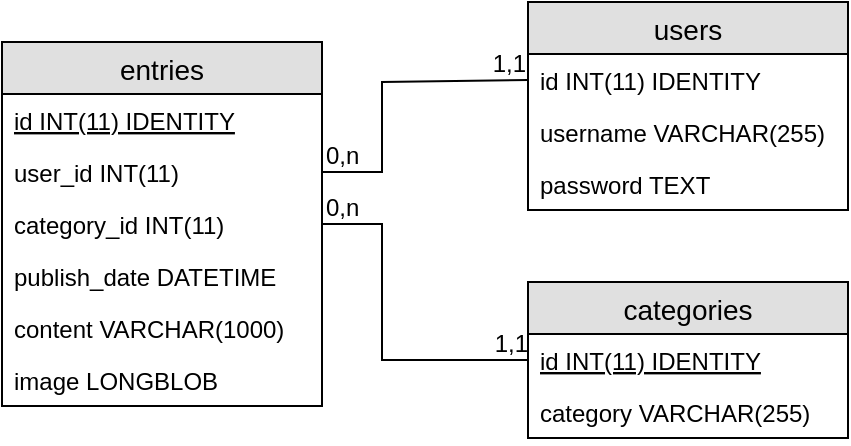 <mxfile version="12.6.7" type="device"><diagram name="Page-1" id="efa7a0a1-bf9b-a30e-e6df-94a7791c09e9"><mxGraphModel dx="1011" dy="860" grid="1" gridSize="10" guides="1" tooltips="1" connect="1" arrows="1" fold="1" page="1" pageScale="1" pageWidth="826" pageHeight="1169" background="#ffffff" math="0" shadow="0"><root><mxCell id="0"/><mxCell id="1" parent="0"/><mxCell id="qGDvRhXUqrSKF5p0REDO-114" value="categories" style="swimlane;fontStyle=0;childLayout=stackLayout;horizontal=1;startSize=26;fillColor=#e0e0e0;horizontalStack=0;resizeParent=1;resizeParentMax=0;resizeLast=0;collapsible=1;marginBottom=0;swimlaneFillColor=#ffffff;align=center;fontSize=14;" parent="1" vertex="1"><mxGeometry x="333" y="300" width="160" height="78" as="geometry"/></mxCell><mxCell id="qGDvRhXUqrSKF5p0REDO-115" value="id INT(11) IDENTITY" style="text;strokeColor=none;fillColor=none;spacingLeft=4;spacingRight=4;overflow=hidden;rotatable=0;points=[[0,0.5],[1,0.5]];portConstraint=eastwest;fontSize=12;fontStyle=4" parent="qGDvRhXUqrSKF5p0REDO-114" vertex="1"><mxGeometry y="26" width="160" height="26" as="geometry"/></mxCell><mxCell id="qGDvRhXUqrSKF5p0REDO-116" value="category VARCHAR(255)" style="text;strokeColor=none;fillColor=none;spacingLeft=4;spacingRight=4;overflow=hidden;rotatable=0;points=[[0,0.5],[1,0.5]];portConstraint=eastwest;fontSize=12;" parent="qGDvRhXUqrSKF5p0REDO-114" vertex="1"><mxGeometry y="52" width="160" height="26" as="geometry"/></mxCell><mxCell id="qGDvRhXUqrSKF5p0REDO-118" value="entries" style="swimlane;fontStyle=0;childLayout=stackLayout;horizontal=1;startSize=26;fillColor=#e0e0e0;horizontalStack=0;resizeParent=1;resizeParentMax=0;resizeLast=0;collapsible=1;marginBottom=0;swimlaneFillColor=#ffffff;align=center;fontSize=14;" parent="1" vertex="1"><mxGeometry x="70" y="180" width="160" height="182" as="geometry"/></mxCell><mxCell id="qGDvRhXUqrSKF5p0REDO-119" value="id INT(11) IDENTITY" style="text;strokeColor=none;fillColor=none;spacingLeft=4;spacingRight=4;overflow=hidden;rotatable=0;points=[[0,0.5],[1,0.5]];portConstraint=eastwest;fontSize=12;fontStyle=4" parent="qGDvRhXUqrSKF5p0REDO-118" vertex="1"><mxGeometry y="26" width="160" height="26" as="geometry"/></mxCell><mxCell id="qGDvRhXUqrSKF5p0REDO-120" value="user_id INT(11)" style="text;strokeColor=none;fillColor=none;spacingLeft=4;spacingRight=4;overflow=hidden;rotatable=0;points=[[0,0.5],[1,0.5]];portConstraint=eastwest;fontSize=12;" parent="qGDvRhXUqrSKF5p0REDO-118" vertex="1"><mxGeometry y="52" width="160" height="26" as="geometry"/></mxCell><mxCell id="qGDvRhXUqrSKF5p0REDO-121" value="category_id INT(11)&#10;" style="text;strokeColor=none;fillColor=none;spacingLeft=4;spacingRight=4;overflow=hidden;rotatable=0;points=[[0,0.5],[1,0.5]];portConstraint=eastwest;fontSize=12;" parent="qGDvRhXUqrSKF5p0REDO-118" vertex="1"><mxGeometry y="78" width="160" height="26" as="geometry"/></mxCell><mxCell id="qGDvRhXUqrSKF5p0REDO-125" value="publish_date DATETIME" style="text;strokeColor=none;fillColor=none;spacingLeft=4;spacingRight=4;overflow=hidden;rotatable=0;points=[[0,0.5],[1,0.5]];portConstraint=eastwest;fontSize=12;" parent="qGDvRhXUqrSKF5p0REDO-118" vertex="1"><mxGeometry y="104" width="160" height="26" as="geometry"/></mxCell><mxCell id="qGDvRhXUqrSKF5p0REDO-126" value="content VARCHAR(1000)" style="text;strokeColor=none;fillColor=none;spacingLeft=4;spacingRight=4;overflow=hidden;rotatable=0;points=[[0,0.5],[1,0.5]];portConstraint=eastwest;fontSize=12;" parent="qGDvRhXUqrSKF5p0REDO-118" vertex="1"><mxGeometry y="130" width="160" height="26" as="geometry"/></mxCell><mxCell id="ZD5RnjCnaDyMn27h4Eht-1" value="image LONGBLOB" style="text;strokeColor=none;fillColor=none;spacingLeft=4;spacingRight=4;overflow=hidden;rotatable=0;points=[[0,0.5],[1,0.5]];portConstraint=eastwest;fontSize=12;" vertex="1" parent="qGDvRhXUqrSKF5p0REDO-118"><mxGeometry y="156" width="160" height="26" as="geometry"/></mxCell><mxCell id="qGDvRhXUqrSKF5p0REDO-127" value="users" style="swimlane;fontStyle=0;childLayout=stackLayout;horizontal=1;startSize=26;fillColor=#e0e0e0;horizontalStack=0;resizeParent=1;resizeParentMax=0;resizeLast=0;collapsible=1;marginBottom=0;swimlaneFillColor=#ffffff;align=center;fontSize=14;" parent="1" vertex="1"><mxGeometry x="333" y="160" width="160" height="104" as="geometry"/></mxCell><mxCell id="qGDvRhXUqrSKF5p0REDO-128" value="id INT(11) IDENTITY" style="text;strokeColor=none;fillColor=none;spacingLeft=4;spacingRight=4;overflow=hidden;rotatable=0;points=[[0,0.5],[1,0.5]];portConstraint=eastwest;fontSize=12;" parent="qGDvRhXUqrSKF5p0REDO-127" vertex="1"><mxGeometry y="26" width="160" height="26" as="geometry"/></mxCell><mxCell id="qGDvRhXUqrSKF5p0REDO-129" value="username VARCHAR(255)" style="text;strokeColor=none;fillColor=none;spacingLeft=4;spacingRight=4;overflow=hidden;rotatable=0;points=[[0,0.5],[1,0.5]];portConstraint=eastwest;fontSize=12;" parent="qGDvRhXUqrSKF5p0REDO-127" vertex="1"><mxGeometry y="52" width="160" height="26" as="geometry"/></mxCell><mxCell id="qGDvRhXUqrSKF5p0REDO-130" value="password TEXT" style="text;strokeColor=none;fillColor=none;spacingLeft=4;spacingRight=4;overflow=hidden;rotatable=0;points=[[0,0.5],[1,0.5]];portConstraint=eastwest;fontSize=12;" parent="qGDvRhXUqrSKF5p0REDO-127" vertex="1"><mxGeometry y="78" width="160" height="26" as="geometry"/></mxCell><mxCell id="qGDvRhXUqrSKF5p0REDO-135" value="" style="endArrow=none;html=1;rounded=0;exitX=1;exitY=0.5;exitDx=0;exitDy=0;entryX=0;entryY=0.5;entryDx=0;entryDy=0;" parent="1" source="qGDvRhXUqrSKF5p0REDO-120" target="qGDvRhXUqrSKF5p0REDO-128" edge="1"><mxGeometry relative="1" as="geometry"><mxPoint x="90" y="540" as="sourcePoint"/><mxPoint x="250" y="540" as="targetPoint"/><Array as="points"><mxPoint x="260" y="245"/><mxPoint x="260" y="200"/></Array></mxGeometry></mxCell><mxCell id="qGDvRhXUqrSKF5p0REDO-136" value="0,n" style="resizable=0;html=1;align=left;verticalAlign=bottom;" parent="qGDvRhXUqrSKF5p0REDO-135" connectable="0" vertex="1"><mxGeometry x="-1" relative="1" as="geometry"/></mxCell><mxCell id="qGDvRhXUqrSKF5p0REDO-137" value="1,1" style="resizable=0;html=1;align=right;verticalAlign=bottom;" parent="qGDvRhXUqrSKF5p0REDO-135" connectable="0" vertex="1"><mxGeometry x="1" relative="1" as="geometry"/></mxCell><mxCell id="qGDvRhXUqrSKF5p0REDO-138" value="" style="endArrow=none;html=1;rounded=0;exitX=1;exitY=0.5;exitDx=0;exitDy=0;entryX=0;entryY=0.5;entryDx=0;entryDy=0;" parent="1" source="qGDvRhXUqrSKF5p0REDO-121" target="qGDvRhXUqrSKF5p0REDO-115" edge="1"><mxGeometry relative="1" as="geometry"><mxPoint x="70" y="400" as="sourcePoint"/><mxPoint x="230" y="400" as="targetPoint"/><Array as="points"><mxPoint x="260" y="271"/><mxPoint x="260" y="339"/></Array></mxGeometry></mxCell><mxCell id="qGDvRhXUqrSKF5p0REDO-139" value="0,n" style="resizable=0;html=1;align=left;verticalAlign=bottom;" parent="qGDvRhXUqrSKF5p0REDO-138" connectable="0" vertex="1"><mxGeometry x="-1" relative="1" as="geometry"/></mxCell><mxCell id="qGDvRhXUqrSKF5p0REDO-140" value="1,1" style="resizable=0;html=1;align=right;verticalAlign=bottom;" parent="qGDvRhXUqrSKF5p0REDO-138" connectable="0" vertex="1"><mxGeometry x="1" relative="1" as="geometry"/></mxCell></root></mxGraphModel></diagram></mxfile>